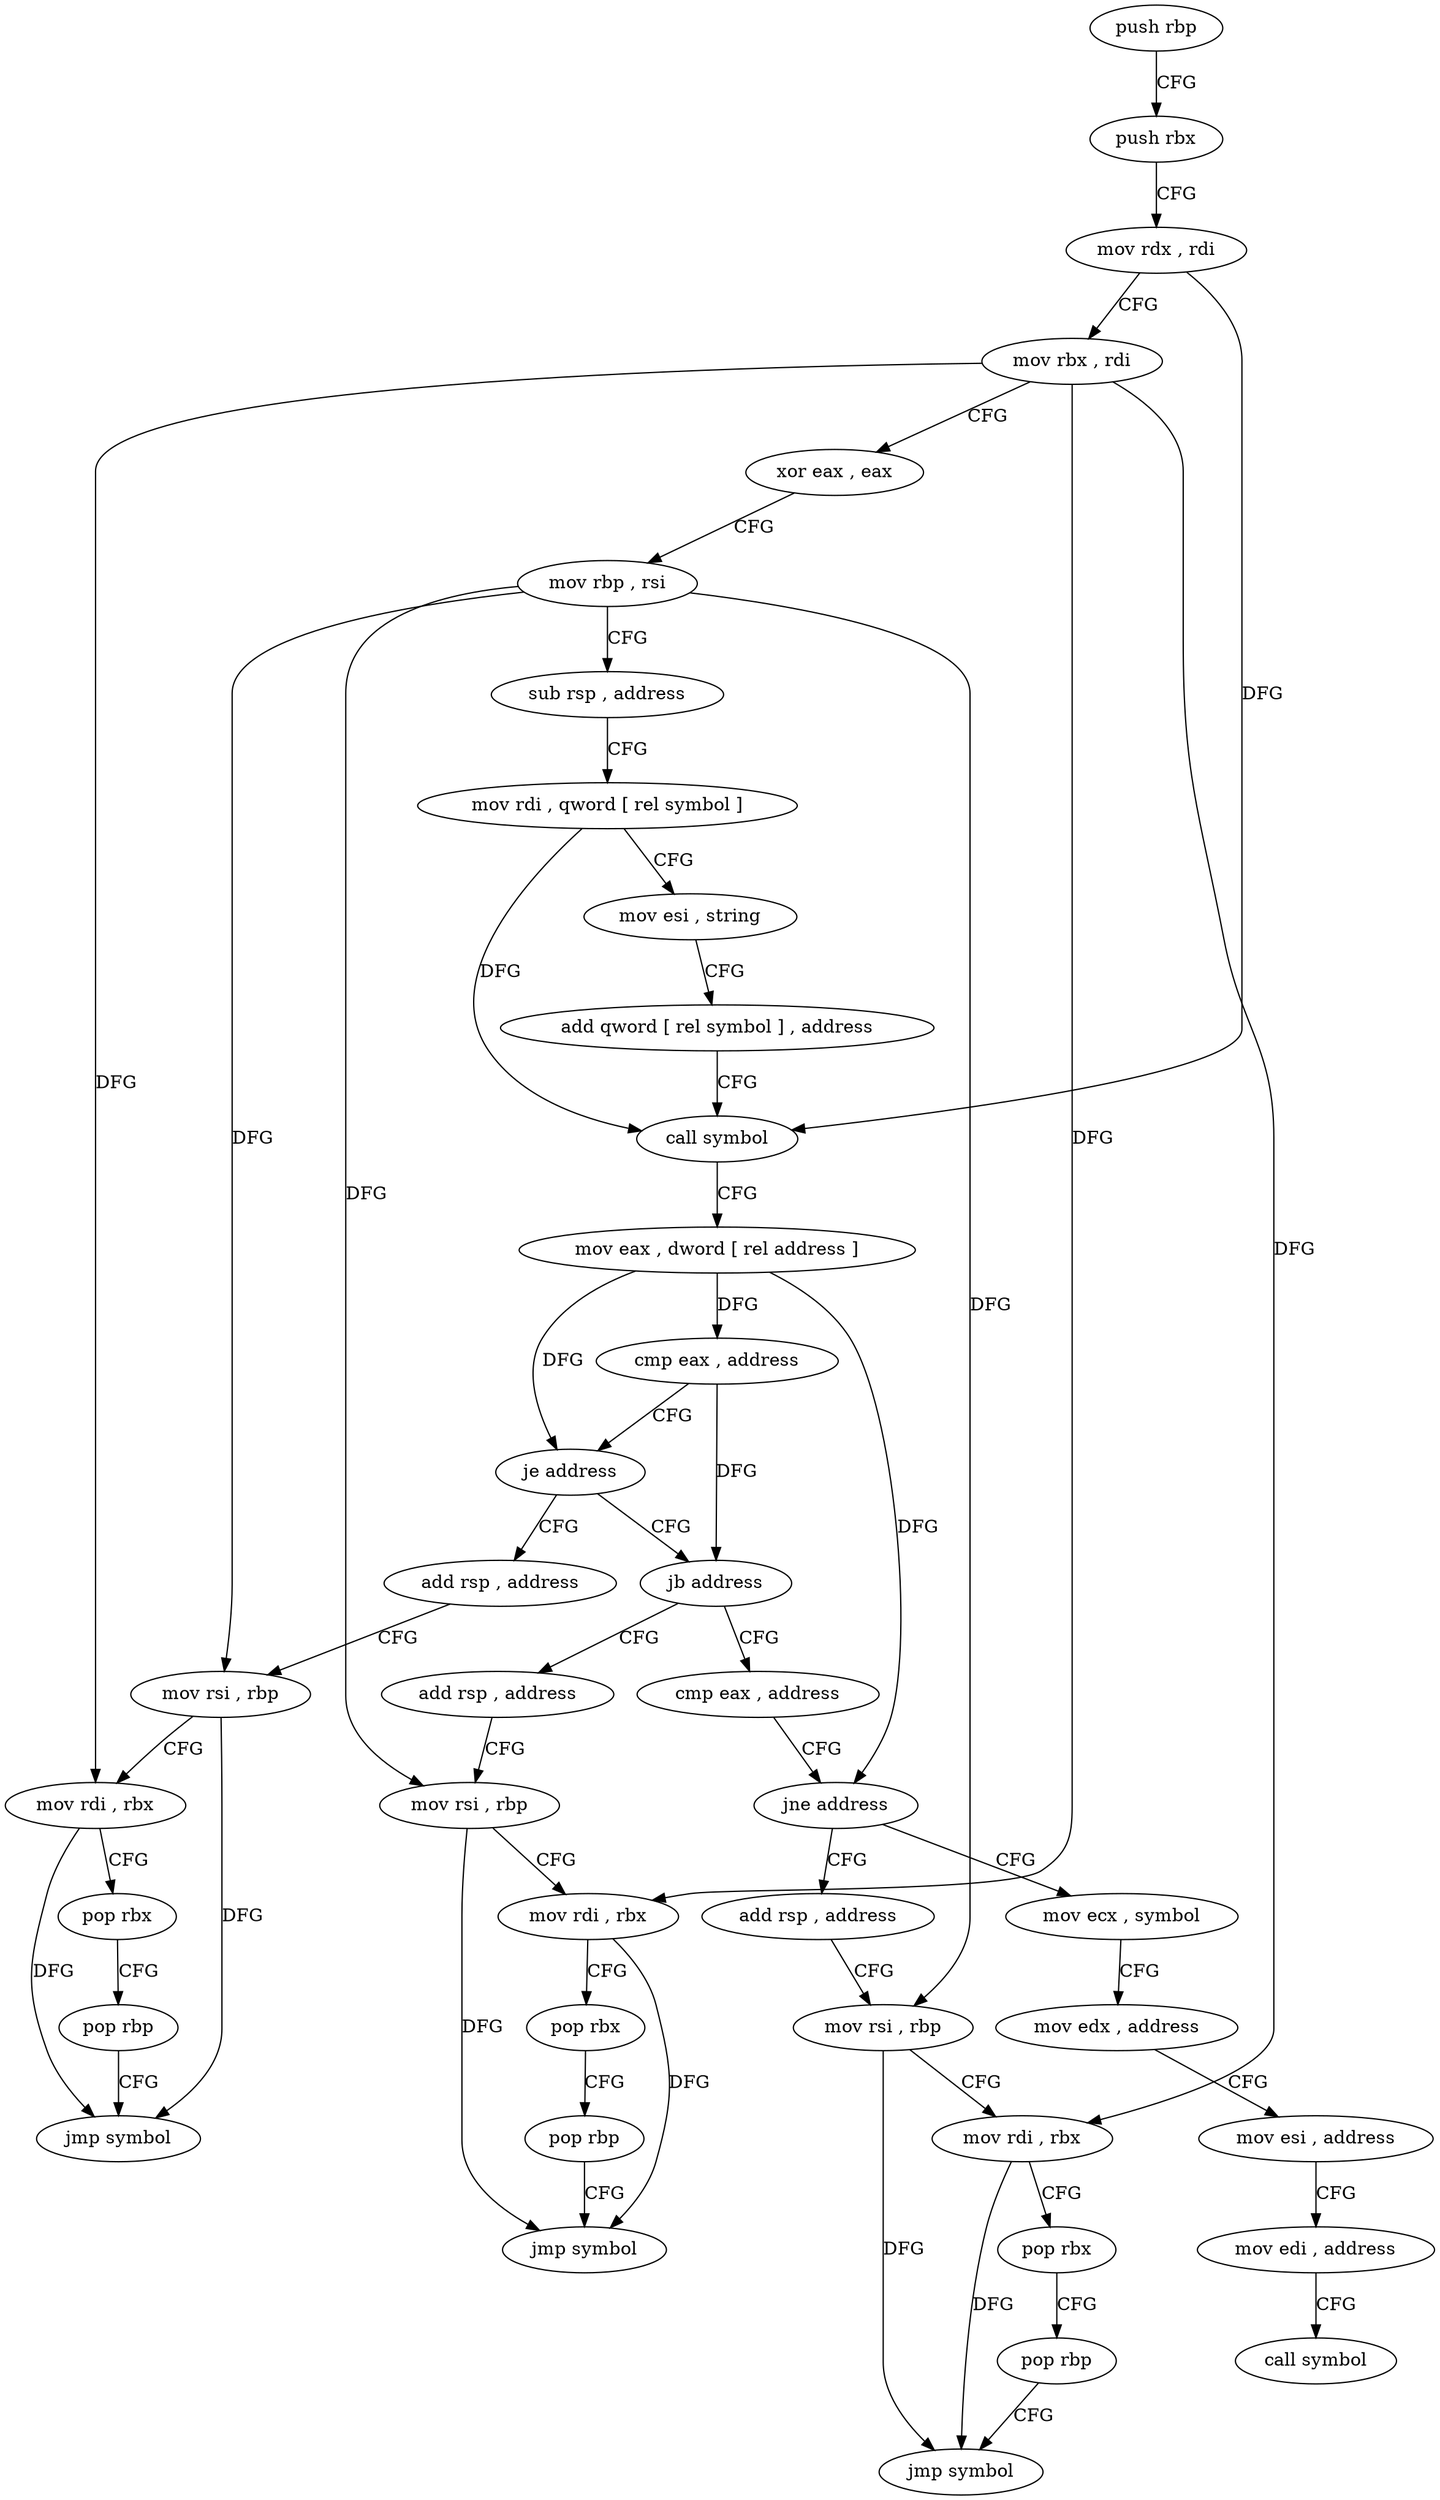 digraph "func" {
"4232416" [label = "push rbp" ]
"4232417" [label = "push rbx" ]
"4232418" [label = "mov rdx , rdi" ]
"4232421" [label = "mov rbx , rdi" ]
"4232424" [label = "xor eax , eax" ]
"4232426" [label = "mov rbp , rsi" ]
"4232429" [label = "sub rsp , address" ]
"4232433" [label = "mov rdi , qword [ rel symbol ]" ]
"4232440" [label = "mov esi , string" ]
"4232445" [label = "add qword [ rel symbol ] , address" ]
"4232453" [label = "call symbol" ]
"4232458" [label = "mov eax , dword [ rel address ]" ]
"4232464" [label = "cmp eax , address" ]
"4232467" [label = "je address" ]
"4232552" [label = "add rsp , address" ]
"4232469" [label = "jb address" ]
"4232556" [label = "mov rsi , rbp" ]
"4232559" [label = "mov rdi , rbx" ]
"4232562" [label = "pop rbx" ]
"4232563" [label = "pop rbp" ]
"4232564" [label = "jmp symbol" ]
"4232528" [label = "add rsp , address" ]
"4232471" [label = "cmp eax , address" ]
"4232532" [label = "mov rsi , rbp" ]
"4232535" [label = "mov rdi , rbx" ]
"4232538" [label = "pop rbx" ]
"4232539" [label = "pop rbp" ]
"4232540" [label = "jmp symbol" ]
"4232474" [label = "jne address" ]
"4232496" [label = "mov ecx , symbol" ]
"4232476" [label = "add rsp , address" ]
"4232501" [label = "mov edx , address" ]
"4232506" [label = "mov esi , address" ]
"4232511" [label = "mov edi , address" ]
"4232516" [label = "call symbol" ]
"4232480" [label = "mov rsi , rbp" ]
"4232483" [label = "mov rdi , rbx" ]
"4232486" [label = "pop rbx" ]
"4232487" [label = "pop rbp" ]
"4232488" [label = "jmp symbol" ]
"4232416" -> "4232417" [ label = "CFG" ]
"4232417" -> "4232418" [ label = "CFG" ]
"4232418" -> "4232421" [ label = "CFG" ]
"4232418" -> "4232453" [ label = "DFG" ]
"4232421" -> "4232424" [ label = "CFG" ]
"4232421" -> "4232559" [ label = "DFG" ]
"4232421" -> "4232535" [ label = "DFG" ]
"4232421" -> "4232483" [ label = "DFG" ]
"4232424" -> "4232426" [ label = "CFG" ]
"4232426" -> "4232429" [ label = "CFG" ]
"4232426" -> "4232556" [ label = "DFG" ]
"4232426" -> "4232532" [ label = "DFG" ]
"4232426" -> "4232480" [ label = "DFG" ]
"4232429" -> "4232433" [ label = "CFG" ]
"4232433" -> "4232440" [ label = "CFG" ]
"4232433" -> "4232453" [ label = "DFG" ]
"4232440" -> "4232445" [ label = "CFG" ]
"4232445" -> "4232453" [ label = "CFG" ]
"4232453" -> "4232458" [ label = "CFG" ]
"4232458" -> "4232464" [ label = "DFG" ]
"4232458" -> "4232467" [ label = "DFG" ]
"4232458" -> "4232474" [ label = "DFG" ]
"4232464" -> "4232467" [ label = "CFG" ]
"4232464" -> "4232469" [ label = "DFG" ]
"4232467" -> "4232552" [ label = "CFG" ]
"4232467" -> "4232469" [ label = "CFG" ]
"4232552" -> "4232556" [ label = "CFG" ]
"4232469" -> "4232528" [ label = "CFG" ]
"4232469" -> "4232471" [ label = "CFG" ]
"4232556" -> "4232559" [ label = "CFG" ]
"4232556" -> "4232564" [ label = "DFG" ]
"4232559" -> "4232562" [ label = "CFG" ]
"4232559" -> "4232564" [ label = "DFG" ]
"4232562" -> "4232563" [ label = "CFG" ]
"4232563" -> "4232564" [ label = "CFG" ]
"4232528" -> "4232532" [ label = "CFG" ]
"4232471" -> "4232474" [ label = "CFG" ]
"4232532" -> "4232535" [ label = "CFG" ]
"4232532" -> "4232540" [ label = "DFG" ]
"4232535" -> "4232538" [ label = "CFG" ]
"4232535" -> "4232540" [ label = "DFG" ]
"4232538" -> "4232539" [ label = "CFG" ]
"4232539" -> "4232540" [ label = "CFG" ]
"4232474" -> "4232496" [ label = "CFG" ]
"4232474" -> "4232476" [ label = "CFG" ]
"4232496" -> "4232501" [ label = "CFG" ]
"4232476" -> "4232480" [ label = "CFG" ]
"4232501" -> "4232506" [ label = "CFG" ]
"4232506" -> "4232511" [ label = "CFG" ]
"4232511" -> "4232516" [ label = "CFG" ]
"4232480" -> "4232483" [ label = "CFG" ]
"4232480" -> "4232488" [ label = "DFG" ]
"4232483" -> "4232486" [ label = "CFG" ]
"4232483" -> "4232488" [ label = "DFG" ]
"4232486" -> "4232487" [ label = "CFG" ]
"4232487" -> "4232488" [ label = "CFG" ]
}
